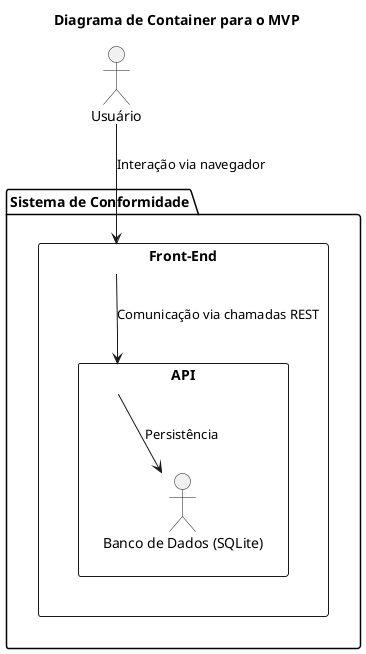 @startuml
title Diagrama de Container para o MVP

actor "Usuário" as User
package "Sistema de Conformidade" {
    rectangle "Front-End" as FrontEnd {
        User --> FrontEnd : Interação via navegador
        FrontEnd --> API : Comunicação via chamadas REST
    }

    rectangle "Back-End" as API {
        API --> "Banco de Dados (SQLite)" : Persistência
    }
}
@enduml
